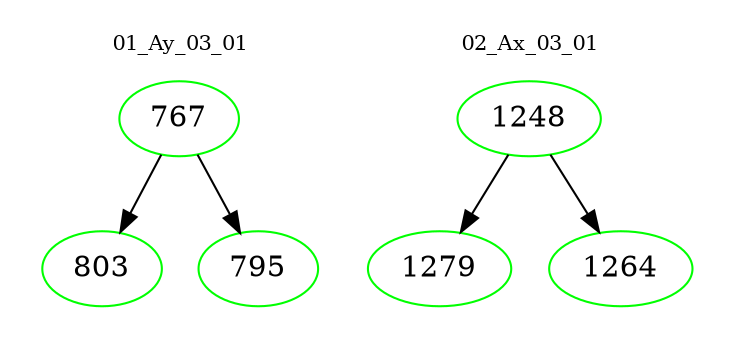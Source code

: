 digraph{
subgraph cluster_0 {
color = white
label = "01_Ay_03_01";
fontsize=10;
T0_767 [label="767", color="green"]
T0_767 -> T0_803 [color="black"]
T0_803 [label="803", color="green"]
T0_767 -> T0_795 [color="black"]
T0_795 [label="795", color="green"]
}
subgraph cluster_1 {
color = white
label = "02_Ax_03_01";
fontsize=10;
T1_1248 [label="1248", color="green"]
T1_1248 -> T1_1279 [color="black"]
T1_1279 [label="1279", color="green"]
T1_1248 -> T1_1264 [color="black"]
T1_1264 [label="1264", color="green"]
}
}
